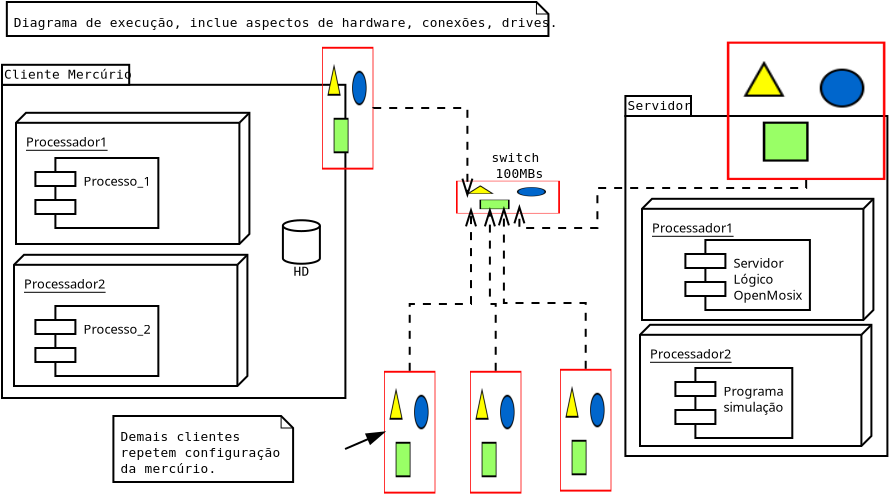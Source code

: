 <?xml version="1.0" encoding="UTF-8"?>
<dia:diagram xmlns:dia="http://www.lysator.liu.se/~alla/dia/">
  <dia:layer name="Segundo Plano" visible="true">
    <dia:object type="UML - LargePackage" version="0" id="O0">
      <dia:attribute name="obj_pos">
        <dia:point val="5.43,2.64"/>
      </dia:attribute>
      <dia:attribute name="obj_bb">
        <dia:rectangle val="5.38,0.79;22.65,18.35"/>
      </dia:attribute>
      <dia:attribute name="elem_corner">
        <dia:point val="5.43,2.64"/>
      </dia:attribute>
      <dia:attribute name="elem_width">
        <dia:real val="17.17"/>
      </dia:attribute>
      <dia:attribute name="elem_height">
        <dia:real val="15.66"/>
      </dia:attribute>
      <dia:attribute name="stereotype">
        <dia:string>##</dia:string>
      </dia:attribute>
      <dia:attribute name="name">
        <dia:string>#Cliente Mercúrio#</dia:string>
      </dia:attribute>
    </dia:object>
    <dia:object type="UML - LargePackage" version="0" id="O1">
      <dia:attribute name="obj_pos">
        <dia:point val="36.6,4.2"/>
      </dia:attribute>
      <dia:attribute name="obj_bb">
        <dia:rectangle val="36.55,2.35;49.75,21.25"/>
      </dia:attribute>
      <dia:attribute name="elem_corner">
        <dia:point val="36.6,4.2"/>
      </dia:attribute>
      <dia:attribute name="elem_width">
        <dia:real val="13.1"/>
      </dia:attribute>
      <dia:attribute name="elem_height">
        <dia:real val="17"/>
      </dia:attribute>
      <dia:attribute name="stereotype">
        <dia:string>##</dia:string>
      </dia:attribute>
      <dia:attribute name="name">
        <dia:string>#Servidor#</dia:string>
      </dia:attribute>
    </dia:object>
    <dia:object type="UML - Note" version="0" id="O2">
      <dia:attribute name="obj_pos">
        <dia:point val="5.672,-1.5"/>
      </dia:attribute>
      <dia:attribute name="obj_bb">
        <dia:rectangle val="5.622,-1.55;42.896,0.25"/>
      </dia:attribute>
      <dia:attribute name="elem_corner">
        <dia:point val="5.672,-1.5"/>
      </dia:attribute>
      <dia:attribute name="elem_width">
        <dia:real val="37.174"/>
      </dia:attribute>
      <dia:attribute name="elem_height">
        <dia:real val="1.7"/>
      </dia:attribute>
      <dia:attribute name="text">
        <dia:composite type="text">
          <dia:attribute name="string">
            <dia:string>#Diagrama de execução, inclue aspectos de hardware, conexões, drives.#</dia:string>
          </dia:attribute>
          <dia:attribute name="font">
            <dia:font name="Courier"/>
          </dia:attribute>
          <dia:attribute name="height">
            <dia:real val="0.8"/>
          </dia:attribute>
          <dia:attribute name="pos">
            <dia:point val="6.022,-0.254"/>
          </dia:attribute>
          <dia:attribute name="color">
            <dia:color val="#000000"/>
          </dia:attribute>
          <dia:attribute name="alignment">
            <dia:enum val="0"/>
          </dia:attribute>
        </dia:composite>
      </dia:attribute>
    </dia:object>
    <dia:object type="Standard - Image" version="0" id="O3">
      <dia:attribute name="obj_pos">
        <dia:point val="21.43,0.74"/>
      </dia:attribute>
      <dia:attribute name="obj_bb">
        <dia:rectangle val="21.38,0.69;24.05,6.929"/>
      </dia:attribute>
      <dia:attribute name="elem_corner">
        <dia:point val="21.43,0.74"/>
      </dia:attribute>
      <dia:attribute name="elem_width">
        <dia:real val="2.57"/>
      </dia:attribute>
      <dia:attribute name="elem_height">
        <dia:real val="6.139"/>
      </dia:attribute>
      <dia:attribute name="draw_border">
        <dia:boolean val="false"/>
      </dia:attribute>
      <dia:attribute name="keep_aspect">
        <dia:boolean val="true"/>
      </dia:attribute>
      <dia:attribute name="file">
        <dia:string>#/home/andre/Andre/ApostilasPessoais/ApostilaProgramacao/imagens/capa22/pc4.jpg#</dia:string>
      </dia:attribute>
    </dia:object>
    <dia:object type="Standard - Image" version="0" id="O4">
      <dia:attribute name="obj_pos">
        <dia:point val="41.675,0.48"/>
      </dia:attribute>
      <dia:attribute name="obj_bb">
        <dia:rectangle val="41.625,0.43;49.65,7.45"/>
      </dia:attribute>
      <dia:attribute name="elem_corner">
        <dia:point val="41.675,0.48"/>
      </dia:attribute>
      <dia:attribute name="elem_width">
        <dia:real val="7.925"/>
      </dia:attribute>
      <dia:attribute name="elem_height">
        <dia:real val="6.92"/>
      </dia:attribute>
      <dia:attribute name="draw_border">
        <dia:boolean val="false"/>
      </dia:attribute>
      <dia:attribute name="keep_aspect">
        <dia:boolean val="true"/>
      </dia:attribute>
      <dia:attribute name="file">
        <dia:string>#/home/andre/Andre/ApostilasPessoais/ApostilaProgramacao/imagens/capa22/pc2.jpg#</dia:string>
      </dia:attribute>
    </dia:object>
    <dia:object type="Standard - Image" version="0" id="O5">
      <dia:attribute name="obj_pos">
        <dia:point val="28.13,7.44"/>
      </dia:attribute>
      <dia:attribute name="obj_bb">
        <dia:rectangle val="28.08,7.39;33.374,9.123"/>
      </dia:attribute>
      <dia:attribute name="elem_corner">
        <dia:point val="28.13,7.44"/>
      </dia:attribute>
      <dia:attribute name="elem_width">
        <dia:real val="5.194"/>
      </dia:attribute>
      <dia:attribute name="elem_height">
        <dia:real val="1.633"/>
      </dia:attribute>
      <dia:attribute name="draw_border">
        <dia:boolean val="false"/>
      </dia:attribute>
      <dia:attribute name="keep_aspect">
        <dia:boolean val="true"/>
      </dia:attribute>
      <dia:attribute name="file">
        <dia:string>#/home/andre/Andre/ApostilasPessoais/ApostilaProgramacao/imagens/capa22/switch.jpg#</dia:string>
      </dia:attribute>
    </dia:object>
    <dia:object type="UML - Dependency" version="0" id="O6">
      <dia:attribute name="obj_pos">
        <dia:point val="45.638,7.4"/>
      </dia:attribute>
      <dia:attribute name="obj_bb">
        <dia:rectangle val="30.85,7.35;45.688,9.85"/>
      </dia:attribute>
      <dia:attribute name="orth_points">
        <dia:point val="45.638,7.4"/>
        <dia:point val="45.638,7.8"/>
        <dia:point val="35.2,7.8"/>
        <dia:point val="35.2,9.8"/>
        <dia:point val="31.3,9.8"/>
        <dia:point val="31.3,8.6"/>
      </dia:attribute>
      <dia:attribute name="orth_orient">
        <dia:enum val="1"/>
        <dia:enum val="0"/>
        <dia:enum val="1"/>
        <dia:enum val="0"/>
        <dia:enum val="1"/>
      </dia:attribute>
      <dia:attribute name="name">
        <dia:string/>
      </dia:attribute>
      <dia:attribute name="stereotype">
        <dia:string/>
      </dia:attribute>
      <dia:attribute name="draw_arrow">
        <dia:boolean val="true"/>
      </dia:attribute>
      <dia:connections>
        <dia:connection handle="0" to="O4" connection="6"/>
      </dia:connections>
    </dia:object>
    <dia:object type="UML - Dependency" version="0" id="O7">
      <dia:attribute name="obj_pos">
        <dia:point val="24,3.81"/>
      </dia:attribute>
      <dia:attribute name="obj_bb">
        <dia:rectangle val="23.95,3;29.15,8.75"/>
      </dia:attribute>
      <dia:attribute name="orth_points">
        <dia:point val="24,3.81"/>
        <dia:point val="24,3.8"/>
        <dia:point val="28.7,3.8"/>
        <dia:point val="28.7,8.3"/>
      </dia:attribute>
      <dia:attribute name="orth_orient">
        <dia:enum val="1"/>
        <dia:enum val="0"/>
        <dia:enum val="1"/>
      </dia:attribute>
      <dia:attribute name="name">
        <dia:string/>
      </dia:attribute>
      <dia:attribute name="stereotype">
        <dia:string/>
      </dia:attribute>
      <dia:attribute name="draw_arrow">
        <dia:boolean val="true"/>
      </dia:attribute>
      <dia:connections>
        <dia:connection handle="0" to="O3" connection="4"/>
      </dia:connections>
    </dia:object>
    <dia:object type="UML - Node" version="0" id="O8">
      <dia:attribute name="obj_pos">
        <dia:point val="6.13,4.54"/>
      </dia:attribute>
      <dia:attribute name="obj_bb">
        <dia:rectangle val="6.08,3.99;17.85,10.65"/>
      </dia:attribute>
      <dia:attribute name="elem_corner">
        <dia:point val="6.13,4.54"/>
      </dia:attribute>
      <dia:attribute name="elem_width">
        <dia:real val="11.17"/>
      </dia:attribute>
      <dia:attribute name="elem_height">
        <dia:real val="6.06"/>
      </dia:attribute>
      <dia:attribute name="name">
        <dia:composite type="text">
          <dia:attribute name="string">
            <dia:string>#Processador1#</dia:string>
          </dia:attribute>
          <dia:attribute name="font">
            <dia:font name="Helvetica"/>
          </dia:attribute>
          <dia:attribute name="height">
            <dia:real val="0.8"/>
          </dia:attribute>
          <dia:attribute name="pos">
            <dia:point val="6.63,5.636"/>
          </dia:attribute>
          <dia:attribute name="color">
            <dia:color val="#000000"/>
          </dia:attribute>
          <dia:attribute name="alignment">
            <dia:enum val="0"/>
          </dia:attribute>
        </dia:composite>
      </dia:attribute>
    </dia:object>
    <dia:object type="UML - Component" version="0" id="O9">
      <dia:attribute name="obj_pos">
        <dia:point val="7.1,6.3"/>
      </dia:attribute>
      <dia:attribute name="obj_bb">
        <dia:rectangle val="7.05,6.25;15.186,9.85"/>
      </dia:attribute>
      <dia:attribute name="elem_corner">
        <dia:point val="7.1,6.3"/>
      </dia:attribute>
      <dia:attribute name="elem_width">
        <dia:real val="8.036"/>
      </dia:attribute>
      <dia:attribute name="elem_height">
        <dia:real val="3.5"/>
      </dia:attribute>
      <dia:attribute name="stereotype">
        <dia:string/>
      </dia:attribute>
      <dia:attribute name="text">
        <dia:composite type="text">
          <dia:attribute name="string">
            <dia:string>#Processo_1#</dia:string>
          </dia:attribute>
          <dia:attribute name="font">
            <dia:font name="Helvetica"/>
          </dia:attribute>
          <dia:attribute name="height">
            <dia:real val="0.8"/>
          </dia:attribute>
          <dia:attribute name="pos">
            <dia:point val="9.5,7.596"/>
          </dia:attribute>
          <dia:attribute name="color">
            <dia:color val="#000000"/>
          </dia:attribute>
          <dia:attribute name="alignment">
            <dia:enum val="0"/>
          </dia:attribute>
        </dia:composite>
      </dia:attribute>
    </dia:object>
    <dia:object type="UML - Node" version="0" id="O10">
      <dia:attribute name="obj_pos">
        <dia:point val="6.03,11.64"/>
      </dia:attribute>
      <dia:attribute name="obj_bb">
        <dia:rectangle val="5.98,11.09;17.75,17.75"/>
      </dia:attribute>
      <dia:attribute name="elem_corner">
        <dia:point val="6.03,11.64"/>
      </dia:attribute>
      <dia:attribute name="elem_width">
        <dia:real val="11.17"/>
      </dia:attribute>
      <dia:attribute name="elem_height">
        <dia:real val="6.06"/>
      </dia:attribute>
      <dia:attribute name="name">
        <dia:composite type="text">
          <dia:attribute name="string">
            <dia:string>#Processador2#</dia:string>
          </dia:attribute>
          <dia:attribute name="font">
            <dia:font name="Helvetica"/>
          </dia:attribute>
          <dia:attribute name="height">
            <dia:real val="0.8"/>
          </dia:attribute>
          <dia:attribute name="pos">
            <dia:point val="6.53,12.736"/>
          </dia:attribute>
          <dia:attribute name="color">
            <dia:color val="#000000"/>
          </dia:attribute>
          <dia:attribute name="alignment">
            <dia:enum val="0"/>
          </dia:attribute>
        </dia:composite>
      </dia:attribute>
    </dia:object>
    <dia:object type="UML - Component" version="0" id="O11">
      <dia:attribute name="obj_pos">
        <dia:point val="7.1,13.7"/>
      </dia:attribute>
      <dia:attribute name="obj_bb">
        <dia:rectangle val="7.05,13.65;15.151,17.25"/>
      </dia:attribute>
      <dia:attribute name="elem_corner">
        <dia:point val="7.1,13.7"/>
      </dia:attribute>
      <dia:attribute name="elem_width">
        <dia:real val="8.001"/>
      </dia:attribute>
      <dia:attribute name="elem_height">
        <dia:real val="3.5"/>
      </dia:attribute>
      <dia:attribute name="stereotype">
        <dia:string/>
      </dia:attribute>
      <dia:attribute name="text">
        <dia:composite type="text">
          <dia:attribute name="string">
            <dia:string>#Processo_2#</dia:string>
          </dia:attribute>
          <dia:attribute name="font">
            <dia:font name="Helvetica"/>
          </dia:attribute>
          <dia:attribute name="height">
            <dia:real val="0.8"/>
          </dia:attribute>
          <dia:attribute name="pos">
            <dia:point val="9.5,14.996"/>
          </dia:attribute>
          <dia:attribute name="color">
            <dia:color val="#000000"/>
          </dia:attribute>
          <dia:attribute name="alignment">
            <dia:enum val="0"/>
          </dia:attribute>
        </dia:composite>
      </dia:attribute>
    </dia:object>
    <dia:object type="Network - Storage" version="0" id="O12">
      <dia:attribute name="obj_pos">
        <dia:point val="19.475,9.412"/>
      </dia:attribute>
      <dia:attribute name="obj_bb">
        <dia:rectangle val="19.425,9.362;21.375,12.388"/>
      </dia:attribute>
      <dia:attribute name="elem_corner">
        <dia:point val="19.475,9.412"/>
      </dia:attribute>
      <dia:attribute name="elem_width">
        <dia:real val="1.85"/>
      </dia:attribute>
      <dia:attribute name="elem_height">
        <dia:real val="2.176"/>
      </dia:attribute>
      <dia:attribute name="show_background">
        <dia:boolean val="true"/>
      </dia:attribute>
      <dia:attribute name="flip_horizontal">
        <dia:boolean val="false"/>
      </dia:attribute>
      <dia:attribute name="flip_vertical">
        <dia:boolean val="false"/>
      </dia:attribute>
      <dia:attribute name="padding">
        <dia:real val="0.354"/>
      </dia:attribute>
      <dia:attribute name="text">
        <dia:composite type="text">
          <dia:attribute name="string">
            <dia:string>#HD#</dia:string>
          </dia:attribute>
          <dia:attribute name="font">
            <dia:font name="Courier"/>
          </dia:attribute>
          <dia:attribute name="height">
            <dia:real val="0.8"/>
          </dia:attribute>
          <dia:attribute name="pos">
            <dia:point val="20.563,12.185"/>
          </dia:attribute>
          <dia:attribute name="color">
            <dia:color val="#000000"/>
          </dia:attribute>
          <dia:attribute name="alignment">
            <dia:enum val="1"/>
          </dia:attribute>
        </dia:composite>
      </dia:attribute>
    </dia:object>
    <dia:object type="UML - Node" version="0" id="O13">
      <dia:attribute name="obj_pos">
        <dia:point val="37.43,8.84"/>
      </dia:attribute>
      <dia:attribute name="obj_bb">
        <dia:rectangle val="37.38,8.29;49.05,14.45"/>
      </dia:attribute>
      <dia:attribute name="elem_corner">
        <dia:point val="37.43,8.84"/>
      </dia:attribute>
      <dia:attribute name="elem_width">
        <dia:real val="11.07"/>
      </dia:attribute>
      <dia:attribute name="elem_height">
        <dia:real val="5.56"/>
      </dia:attribute>
      <dia:attribute name="name">
        <dia:composite type="text">
          <dia:attribute name="string">
            <dia:string>#Processador1#</dia:string>
          </dia:attribute>
          <dia:attribute name="font">
            <dia:font name="Helvetica"/>
          </dia:attribute>
          <dia:attribute name="height">
            <dia:real val="0.8"/>
          </dia:attribute>
          <dia:attribute name="pos">
            <dia:point val="37.93,9.936"/>
          </dia:attribute>
          <dia:attribute name="color">
            <dia:color val="#000000"/>
          </dia:attribute>
          <dia:attribute name="alignment">
            <dia:enum val="0"/>
          </dia:attribute>
        </dia:composite>
      </dia:attribute>
    </dia:object>
    <dia:object type="UML - Component" version="0" id="O14">
      <dia:attribute name="obj_pos">
        <dia:point val="39.6,10.4"/>
      </dia:attribute>
      <dia:attribute name="obj_bb">
        <dia:rectangle val="39.55,10.35;47.22,13.95"/>
      </dia:attribute>
      <dia:attribute name="elem_corner">
        <dia:point val="39.6,10.4"/>
      </dia:attribute>
      <dia:attribute name="elem_width">
        <dia:real val="7.57"/>
      </dia:attribute>
      <dia:attribute name="elem_height">
        <dia:real val="3.5"/>
      </dia:attribute>
      <dia:attribute name="stereotype">
        <dia:string/>
      </dia:attribute>
      <dia:attribute name="text">
        <dia:composite type="text">
          <dia:attribute name="string">
            <dia:string>#Servidor
Lógico
OpenMosix#</dia:string>
          </dia:attribute>
          <dia:attribute name="font">
            <dia:font name="Helvetica"/>
          </dia:attribute>
          <dia:attribute name="height">
            <dia:real val="0.8"/>
          </dia:attribute>
          <dia:attribute name="pos">
            <dia:point val="42,11.697"/>
          </dia:attribute>
          <dia:attribute name="color">
            <dia:color val="#000000"/>
          </dia:attribute>
          <dia:attribute name="alignment">
            <dia:enum val="0"/>
          </dia:attribute>
        </dia:composite>
      </dia:attribute>
    </dia:object>
    <dia:object type="UML - Node" version="0" id="O15">
      <dia:attribute name="obj_pos">
        <dia:point val="37.33,15.14"/>
      </dia:attribute>
      <dia:attribute name="obj_bb">
        <dia:rectangle val="37.28,14.59;48.95,20.75"/>
      </dia:attribute>
      <dia:attribute name="elem_corner">
        <dia:point val="37.33,15.14"/>
      </dia:attribute>
      <dia:attribute name="elem_width">
        <dia:real val="11.07"/>
      </dia:attribute>
      <dia:attribute name="elem_height">
        <dia:real val="5.56"/>
      </dia:attribute>
      <dia:attribute name="name">
        <dia:composite type="text">
          <dia:attribute name="string">
            <dia:string>#Processador2#</dia:string>
          </dia:attribute>
          <dia:attribute name="font">
            <dia:font name="Helvetica"/>
          </dia:attribute>
          <dia:attribute name="height">
            <dia:real val="0.8"/>
          </dia:attribute>
          <dia:attribute name="pos">
            <dia:point val="37.83,16.236"/>
          </dia:attribute>
          <dia:attribute name="color">
            <dia:color val="#000000"/>
          </dia:attribute>
          <dia:attribute name="alignment">
            <dia:enum val="0"/>
          </dia:attribute>
        </dia:composite>
      </dia:attribute>
    </dia:object>
    <dia:object type="UML - Component" version="0" id="O16">
      <dia:attribute name="obj_pos">
        <dia:point val="39.1,16.8"/>
      </dia:attribute>
      <dia:attribute name="obj_bb">
        <dia:rectangle val="39.05,16.75;46.649,20.35"/>
      </dia:attribute>
      <dia:attribute name="elem_corner">
        <dia:point val="39.1,16.8"/>
      </dia:attribute>
      <dia:attribute name="elem_width">
        <dia:real val="7.499"/>
      </dia:attribute>
      <dia:attribute name="elem_height">
        <dia:real val="3.5"/>
      </dia:attribute>
      <dia:attribute name="stereotype">
        <dia:string/>
      </dia:attribute>
      <dia:attribute name="text">
        <dia:composite type="text">
          <dia:attribute name="string">
            <dia:string>#Programa
simulação#</dia:string>
          </dia:attribute>
          <dia:attribute name="font">
            <dia:font name="Helvetica"/>
          </dia:attribute>
          <dia:attribute name="height">
            <dia:real val="0.8"/>
          </dia:attribute>
          <dia:attribute name="pos">
            <dia:point val="41.5,18.096"/>
          </dia:attribute>
          <dia:attribute name="color">
            <dia:color val="#000000"/>
          </dia:attribute>
          <dia:attribute name="alignment">
            <dia:enum val="0"/>
          </dia:attribute>
        </dia:composite>
      </dia:attribute>
    </dia:object>
    <dia:object type="Standard - Text" version="0" id="O17">
      <dia:attribute name="obj_pos">
        <dia:point val="31.3,6.5"/>
      </dia:attribute>
      <dia:attribute name="obj_bb">
        <dia:rectangle val="29.725,5.904;32.875,7.504"/>
      </dia:attribute>
      <dia:attribute name="text">
        <dia:composite type="text">
          <dia:attribute name="string">
            <dia:string>#switch 
100MBs#</dia:string>
          </dia:attribute>
          <dia:attribute name="font">
            <dia:font name="Courier"/>
          </dia:attribute>
          <dia:attribute name="height">
            <dia:real val="0.8"/>
          </dia:attribute>
          <dia:attribute name="pos">
            <dia:point val="31.3,6.5"/>
          </dia:attribute>
          <dia:attribute name="color">
            <dia:color val="#000000"/>
          </dia:attribute>
          <dia:attribute name="alignment">
            <dia:enum val="1"/>
          </dia:attribute>
        </dia:composite>
      </dia:attribute>
    </dia:object>
    <dia:object type="Standard - Image" version="0" id="O18">
      <dia:attribute name="obj_pos">
        <dia:point val="24.53,16.94"/>
      </dia:attribute>
      <dia:attribute name="obj_bb">
        <dia:rectangle val="24.48,16.89;27.15,23.129"/>
      </dia:attribute>
      <dia:attribute name="elem_corner">
        <dia:point val="24.53,16.94"/>
      </dia:attribute>
      <dia:attribute name="elem_width">
        <dia:real val="2.57"/>
      </dia:attribute>
      <dia:attribute name="elem_height">
        <dia:real val="6.139"/>
      </dia:attribute>
      <dia:attribute name="draw_border">
        <dia:boolean val="false"/>
      </dia:attribute>
      <dia:attribute name="keep_aspect">
        <dia:boolean val="true"/>
      </dia:attribute>
      <dia:attribute name="file">
        <dia:string>#/home/andre/Andre/ApostilasPessoais/ApostilaProgramacao/imagens/capa22/pc4.jpg#</dia:string>
      </dia:attribute>
    </dia:object>
    <dia:object type="Standard - Image" version="0" id="O19">
      <dia:attribute name="obj_pos">
        <dia:point val="28.83,16.94"/>
      </dia:attribute>
      <dia:attribute name="obj_bb">
        <dia:rectangle val="28.78,16.89;31.45,23.129"/>
      </dia:attribute>
      <dia:attribute name="elem_corner">
        <dia:point val="28.83,16.94"/>
      </dia:attribute>
      <dia:attribute name="elem_width">
        <dia:real val="2.57"/>
      </dia:attribute>
      <dia:attribute name="elem_height">
        <dia:real val="6.139"/>
      </dia:attribute>
      <dia:attribute name="draw_border">
        <dia:boolean val="false"/>
      </dia:attribute>
      <dia:attribute name="keep_aspect">
        <dia:boolean val="true"/>
      </dia:attribute>
      <dia:attribute name="file">
        <dia:string>#/home/andre/Andre/ApostilasPessoais/ApostilaProgramacao/imagens/capa22/pc4.jpg#</dia:string>
      </dia:attribute>
    </dia:object>
    <dia:object type="Standard - Image" version="0" id="O20">
      <dia:attribute name="obj_pos">
        <dia:point val="33.33,16.84"/>
      </dia:attribute>
      <dia:attribute name="obj_bb">
        <dia:rectangle val="33.28,16.79;35.95,23.029"/>
      </dia:attribute>
      <dia:attribute name="elem_corner">
        <dia:point val="33.33,16.84"/>
      </dia:attribute>
      <dia:attribute name="elem_width">
        <dia:real val="2.57"/>
      </dia:attribute>
      <dia:attribute name="elem_height">
        <dia:real val="6.139"/>
      </dia:attribute>
      <dia:attribute name="draw_border">
        <dia:boolean val="false"/>
      </dia:attribute>
      <dia:attribute name="keep_aspect">
        <dia:boolean val="true"/>
      </dia:attribute>
      <dia:attribute name="file">
        <dia:string>#/home/andre/Andre/ApostilasPessoais/ApostilaProgramacao/imagens/capa22/pc4.jpg#</dia:string>
      </dia:attribute>
    </dia:object>
    <dia:object type="UML - Note" version="0" id="O21">
      <dia:attribute name="obj_pos">
        <dia:point val="11,19.2"/>
      </dia:attribute>
      <dia:attribute name="obj_bb">
        <dia:rectangle val="10.95,19.15;22.633,22.55"/>
      </dia:attribute>
      <dia:attribute name="elem_corner">
        <dia:point val="11,19.2"/>
      </dia:attribute>
      <dia:attribute name="elem_width">
        <dia:real val="11.583"/>
      </dia:attribute>
      <dia:attribute name="elem_height">
        <dia:real val="3.3"/>
      </dia:attribute>
      <dia:attribute name="text">
        <dia:composite type="text">
          <dia:attribute name="string">
            <dia:string>#Demais clientes
repetem configuração 
da mercúrio.#</dia:string>
          </dia:attribute>
          <dia:attribute name="font">
            <dia:font name="Courier"/>
          </dia:attribute>
          <dia:attribute name="height">
            <dia:real val="0.8"/>
          </dia:attribute>
          <dia:attribute name="pos">
            <dia:point val="11.35,20.447"/>
          </dia:attribute>
          <dia:attribute name="color">
            <dia:color val="#000000"/>
          </dia:attribute>
          <dia:attribute name="alignment">
            <dia:enum val="0"/>
          </dia:attribute>
        </dia:composite>
      </dia:attribute>
    </dia:object>
    <dia:object type="UML - Message" version="0" id="O22">
      <dia:attribute name="obj_pos">
        <dia:point val="22.583,20.85"/>
      </dia:attribute>
      <dia:attribute name="obj_bb">
        <dia:rectangle val="22.517,19.623;24.734,20.916"/>
      </dia:attribute>
      <dia:attribute name="conn_endpoints">
        <dia:point val="22.583,20.85"/>
        <dia:point val="24.53,20.01"/>
      </dia:attribute>
      <dia:attribute name="text">
        <dia:string>##</dia:string>
      </dia:attribute>
      <dia:attribute name="type">
        <dia:enum val="0"/>
      </dia:attribute>
      <dia:attribute name="text_pos">
        <dia:point val="23.557,20.43"/>
      </dia:attribute>
      <dia:connections>
        <dia:connection handle="0" to="O21" connection="4"/>
        <dia:connection handle="1" to="O18" connection="3"/>
      </dia:connections>
    </dia:object>
    <dia:object type="UML - Dependency" version="0" id="O23">
      <dia:attribute name="obj_pos">
        <dia:point val="25.815,16.94"/>
      </dia:attribute>
      <dia:attribute name="obj_bb">
        <dia:rectangle val="25.765,8.3;29.33,16.99"/>
      </dia:attribute>
      <dia:attribute name="orth_points">
        <dia:point val="25.815,16.94"/>
        <dia:point val="25.815,13.6"/>
        <dia:point val="28.88,13.6"/>
        <dia:point val="28.88,8.75"/>
      </dia:attribute>
      <dia:attribute name="orth_orient">
        <dia:enum val="1"/>
        <dia:enum val="0"/>
        <dia:enum val="1"/>
      </dia:attribute>
      <dia:attribute name="name">
        <dia:string/>
      </dia:attribute>
      <dia:attribute name="stereotype">
        <dia:string/>
      </dia:attribute>
      <dia:attribute name="draw_arrow">
        <dia:boolean val="true"/>
      </dia:attribute>
      <dia:connections>
        <dia:connection handle="0" to="O18" connection="1"/>
      </dia:connections>
    </dia:object>
    <dia:object type="UML - Dependency" version="0" id="O24">
      <dia:attribute name="obj_pos">
        <dia:point val="30.115,16.94"/>
      </dia:attribute>
      <dia:attribute name="obj_bb">
        <dia:rectangle val="29.375,8.3;30.275,16.99"/>
      </dia:attribute>
      <dia:attribute name="orth_points">
        <dia:point val="30.115,16.94"/>
        <dia:point val="30.115,13.6"/>
        <dia:point val="29.825,13.6"/>
        <dia:point val="29.825,8.75"/>
      </dia:attribute>
      <dia:attribute name="orth_orient">
        <dia:enum val="1"/>
        <dia:enum val="0"/>
        <dia:enum val="1"/>
      </dia:attribute>
      <dia:attribute name="name">
        <dia:string/>
      </dia:attribute>
      <dia:attribute name="stereotype">
        <dia:string/>
      </dia:attribute>
      <dia:attribute name="draw_arrow">
        <dia:boolean val="true"/>
      </dia:attribute>
      <dia:connections>
        <dia:connection handle="0" to="O19" connection="1"/>
      </dia:connections>
    </dia:object>
    <dia:object type="UML - Dependency" version="0" id="O25">
      <dia:attribute name="obj_pos">
        <dia:point val="34.615,16.84"/>
      </dia:attribute>
      <dia:attribute name="obj_bb">
        <dia:rectangle val="30.075,8.25;34.665,16.89"/>
      </dia:attribute>
      <dia:attribute name="orth_points">
        <dia:point val="34.615,16.84"/>
        <dia:point val="34.615,13.55"/>
        <dia:point val="30.525,13.55"/>
        <dia:point val="30.525,8.7"/>
      </dia:attribute>
      <dia:attribute name="orth_orient">
        <dia:enum val="1"/>
        <dia:enum val="0"/>
        <dia:enum val="1"/>
      </dia:attribute>
      <dia:attribute name="name">
        <dia:string/>
      </dia:attribute>
      <dia:attribute name="stereotype">
        <dia:string/>
      </dia:attribute>
      <dia:attribute name="draw_arrow">
        <dia:boolean val="true"/>
      </dia:attribute>
      <dia:connections>
        <dia:connection handle="0" to="O20" connection="1"/>
      </dia:connections>
    </dia:object>
  </dia:layer>
</dia:diagram>
